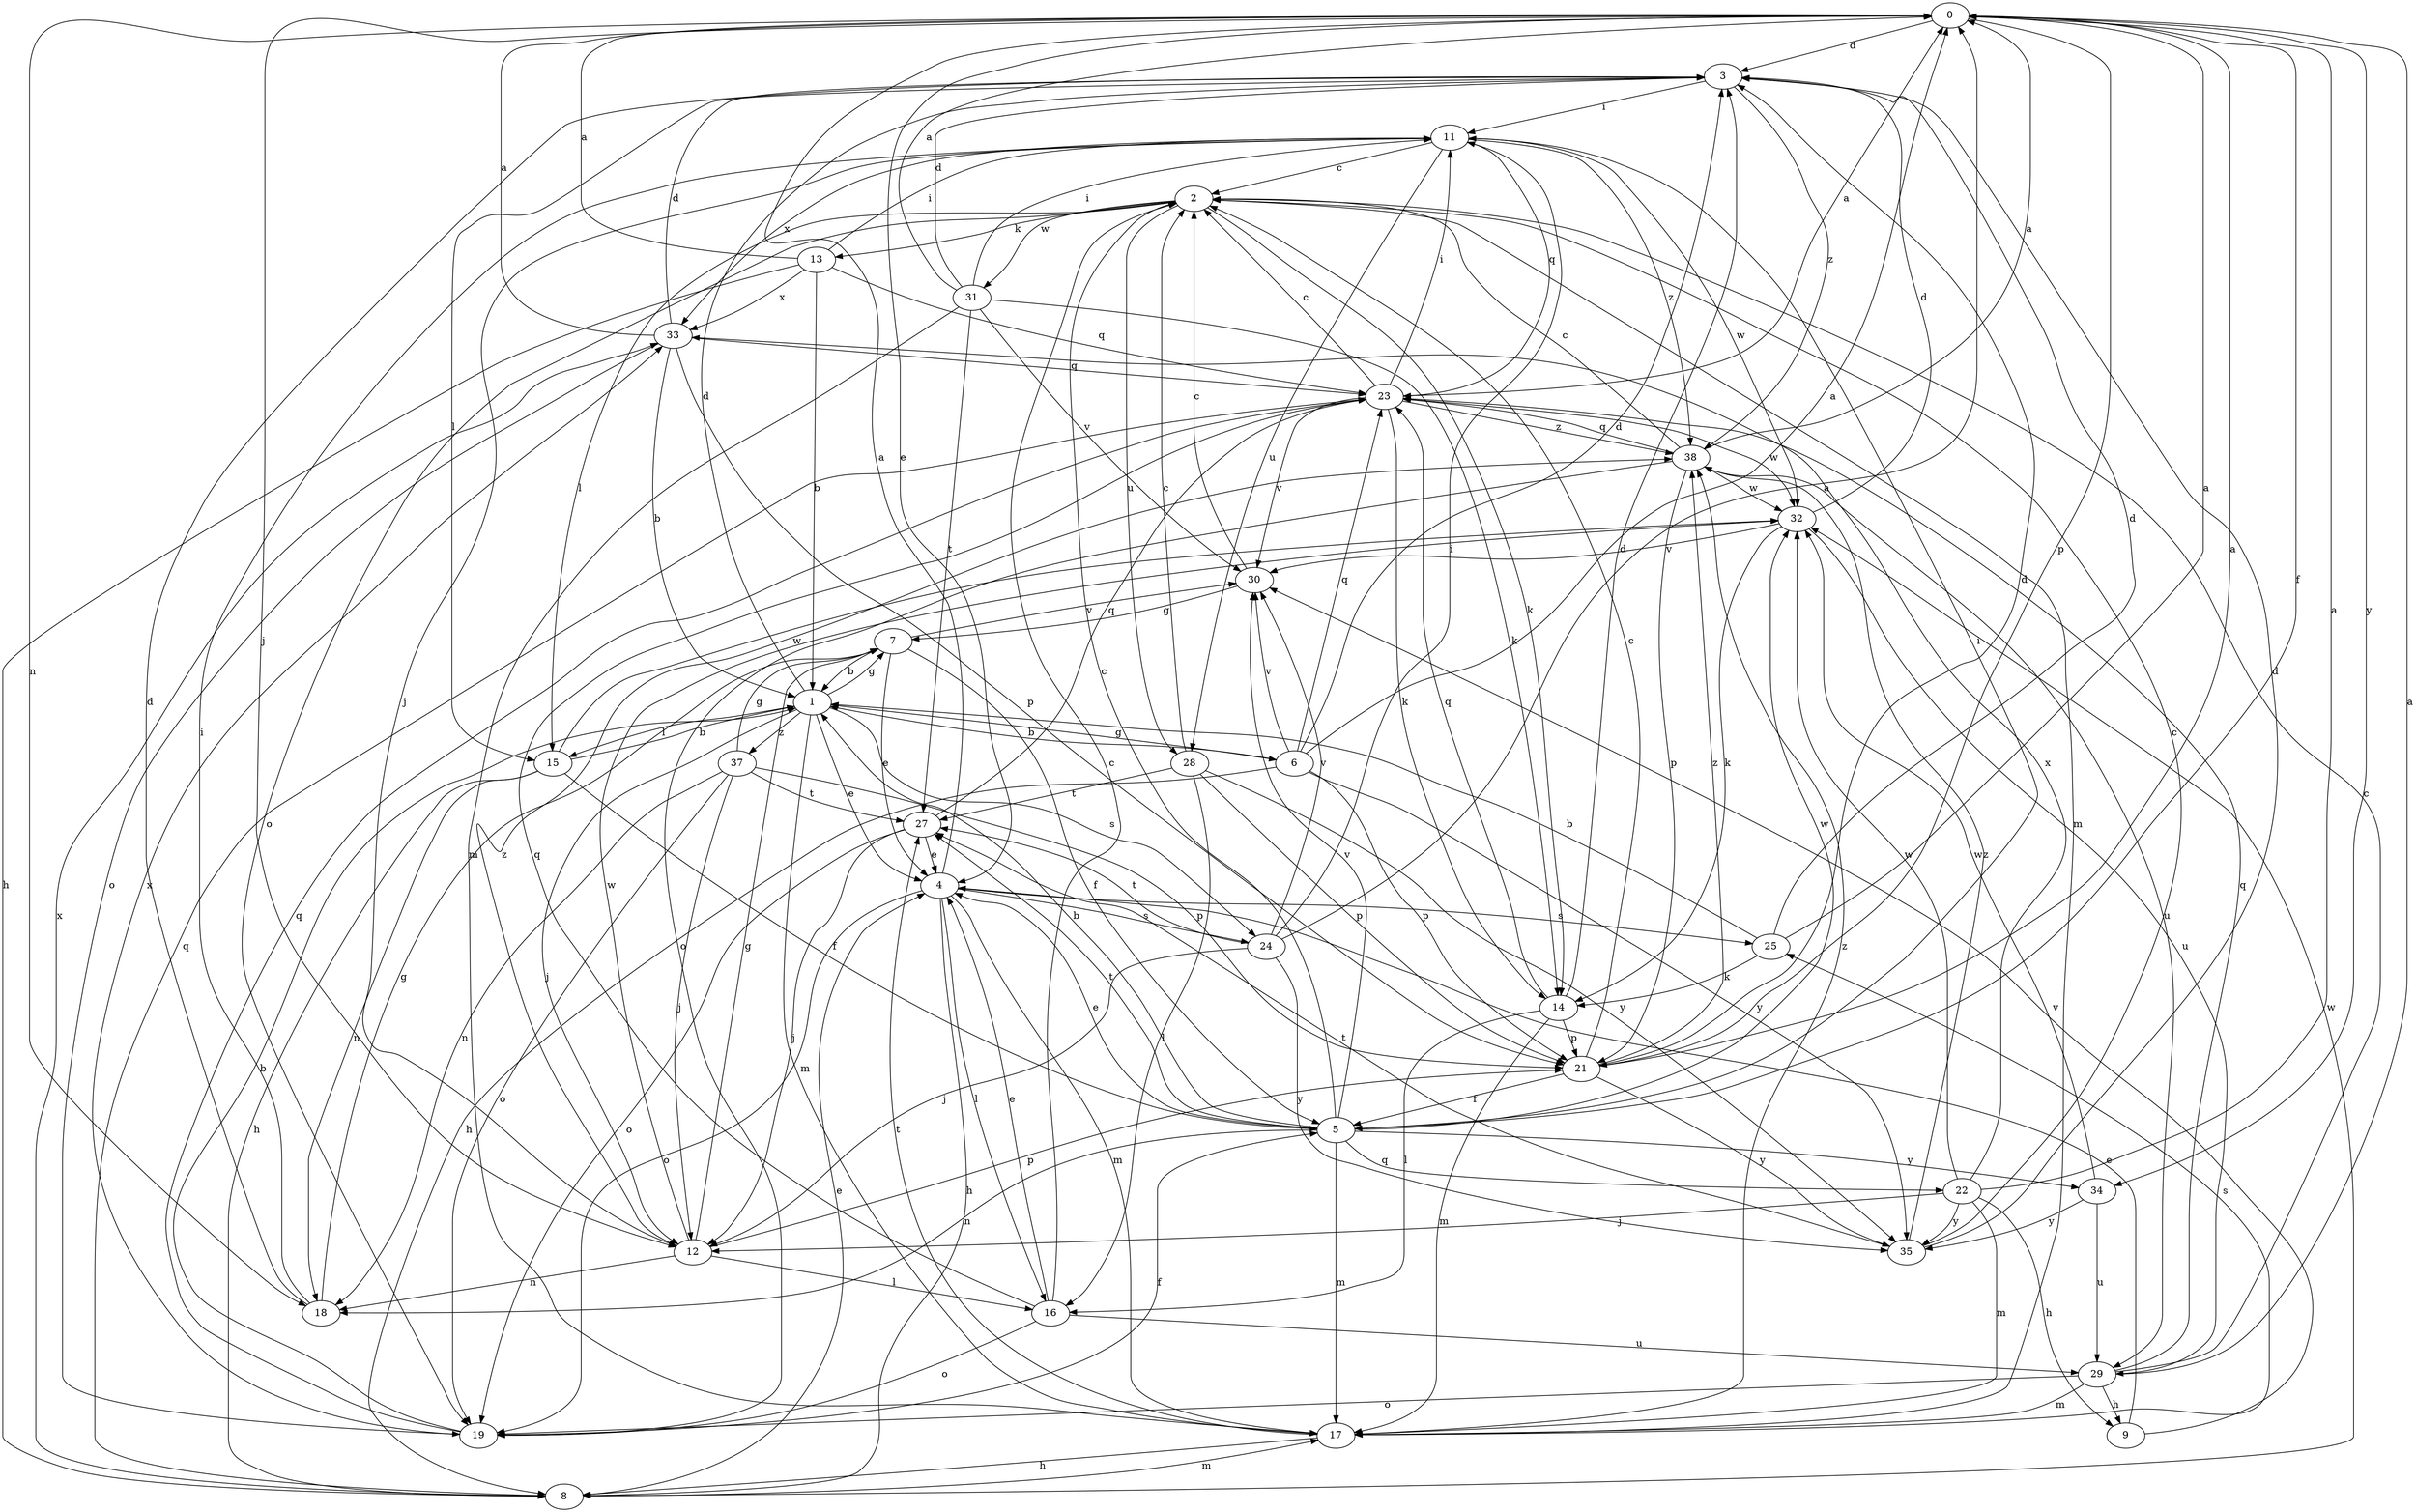 strict digraph  {
0;
1;
2;
3;
4;
5;
6;
7;
8;
9;
11;
12;
13;
14;
15;
16;
17;
18;
19;
21;
22;
23;
24;
25;
27;
28;
29;
30;
31;
32;
33;
34;
35;
37;
38;
0 -> 3  [label=d];
0 -> 4  [label=e];
0 -> 5  [label=f];
0 -> 12  [label=j];
0 -> 18  [label=n];
0 -> 21  [label=p];
0 -> 34  [label=y];
1 -> 3  [label=d];
1 -> 4  [label=e];
1 -> 6  [label=g];
1 -> 7  [label=g];
1 -> 12  [label=j];
1 -> 15  [label=l];
1 -> 17  [label=m];
1 -> 24  [label=s];
1 -> 37  [label=z];
2 -> 13  [label=k];
2 -> 14  [label=k];
2 -> 15  [label=l];
2 -> 17  [label=m];
2 -> 19  [label=o];
2 -> 28  [label=u];
2 -> 31  [label=w];
3 -> 11  [label=i];
3 -> 15  [label=l];
3 -> 38  [label=z];
4 -> 0  [label=a];
4 -> 8  [label=h];
4 -> 16  [label=l];
4 -> 17  [label=m];
4 -> 19  [label=o];
4 -> 24  [label=s];
4 -> 25  [label=s];
5 -> 1  [label=b];
5 -> 2  [label=c];
5 -> 4  [label=e];
5 -> 11  [label=i];
5 -> 17  [label=m];
5 -> 18  [label=n];
5 -> 22  [label=q];
5 -> 27  [label=t];
5 -> 30  [label=v];
5 -> 32  [label=w];
5 -> 34  [label=y];
6 -> 0  [label=a];
6 -> 1  [label=b];
6 -> 3  [label=d];
6 -> 8  [label=h];
6 -> 21  [label=p];
6 -> 23  [label=q];
6 -> 30  [label=v];
6 -> 35  [label=y];
7 -> 1  [label=b];
7 -> 4  [label=e];
7 -> 5  [label=f];
7 -> 30  [label=v];
8 -> 4  [label=e];
8 -> 17  [label=m];
8 -> 23  [label=q];
8 -> 32  [label=w];
8 -> 33  [label=x];
9 -> 4  [label=e];
9 -> 30  [label=v];
11 -> 2  [label=c];
11 -> 12  [label=j];
11 -> 23  [label=q];
11 -> 28  [label=u];
11 -> 32  [label=w];
11 -> 33  [label=x];
11 -> 38  [label=z];
12 -> 7  [label=g];
12 -> 16  [label=l];
12 -> 18  [label=n];
12 -> 21  [label=p];
12 -> 32  [label=w];
12 -> 38  [label=z];
13 -> 0  [label=a];
13 -> 1  [label=b];
13 -> 8  [label=h];
13 -> 11  [label=i];
13 -> 23  [label=q];
13 -> 33  [label=x];
14 -> 3  [label=d];
14 -> 16  [label=l];
14 -> 17  [label=m];
14 -> 21  [label=p];
14 -> 23  [label=q];
15 -> 1  [label=b];
15 -> 5  [label=f];
15 -> 8  [label=h];
15 -> 18  [label=n];
15 -> 32  [label=w];
16 -> 2  [label=c];
16 -> 4  [label=e];
16 -> 19  [label=o];
16 -> 23  [label=q];
16 -> 29  [label=u];
17 -> 8  [label=h];
17 -> 25  [label=s];
17 -> 27  [label=t];
17 -> 38  [label=z];
18 -> 3  [label=d];
18 -> 7  [label=g];
18 -> 11  [label=i];
19 -> 1  [label=b];
19 -> 5  [label=f];
19 -> 23  [label=q];
19 -> 33  [label=x];
21 -> 0  [label=a];
21 -> 2  [label=c];
21 -> 3  [label=d];
21 -> 5  [label=f];
21 -> 35  [label=y];
21 -> 38  [label=z];
22 -> 0  [label=a];
22 -> 9  [label=h];
22 -> 12  [label=j];
22 -> 17  [label=m];
22 -> 32  [label=w];
22 -> 33  [label=x];
22 -> 35  [label=y];
23 -> 0  [label=a];
23 -> 2  [label=c];
23 -> 11  [label=i];
23 -> 14  [label=k];
23 -> 30  [label=v];
23 -> 32  [label=w];
23 -> 38  [label=z];
24 -> 0  [label=a];
24 -> 11  [label=i];
24 -> 12  [label=j];
24 -> 27  [label=t];
24 -> 30  [label=v];
24 -> 35  [label=y];
25 -> 0  [label=a];
25 -> 1  [label=b];
25 -> 3  [label=d];
25 -> 14  [label=k];
27 -> 4  [label=e];
27 -> 12  [label=j];
27 -> 19  [label=o];
27 -> 23  [label=q];
28 -> 2  [label=c];
28 -> 16  [label=l];
28 -> 21  [label=p];
28 -> 27  [label=t];
28 -> 35  [label=y];
29 -> 0  [label=a];
29 -> 2  [label=c];
29 -> 9  [label=h];
29 -> 17  [label=m];
29 -> 19  [label=o];
29 -> 23  [label=q];
30 -> 2  [label=c];
30 -> 7  [label=g];
31 -> 0  [label=a];
31 -> 3  [label=d];
31 -> 11  [label=i];
31 -> 14  [label=k];
31 -> 17  [label=m];
31 -> 27  [label=t];
31 -> 30  [label=v];
32 -> 3  [label=d];
32 -> 14  [label=k];
32 -> 29  [label=u];
32 -> 30  [label=v];
33 -> 0  [label=a];
33 -> 1  [label=b];
33 -> 3  [label=d];
33 -> 19  [label=o];
33 -> 21  [label=p];
33 -> 23  [label=q];
34 -> 29  [label=u];
34 -> 32  [label=w];
34 -> 35  [label=y];
35 -> 2  [label=c];
35 -> 3  [label=d];
35 -> 27  [label=t];
35 -> 38  [label=z];
37 -> 7  [label=g];
37 -> 12  [label=j];
37 -> 18  [label=n];
37 -> 19  [label=o];
37 -> 21  [label=p];
37 -> 27  [label=t];
38 -> 0  [label=a];
38 -> 2  [label=c];
38 -> 19  [label=o];
38 -> 21  [label=p];
38 -> 23  [label=q];
38 -> 29  [label=u];
38 -> 32  [label=w];
}
